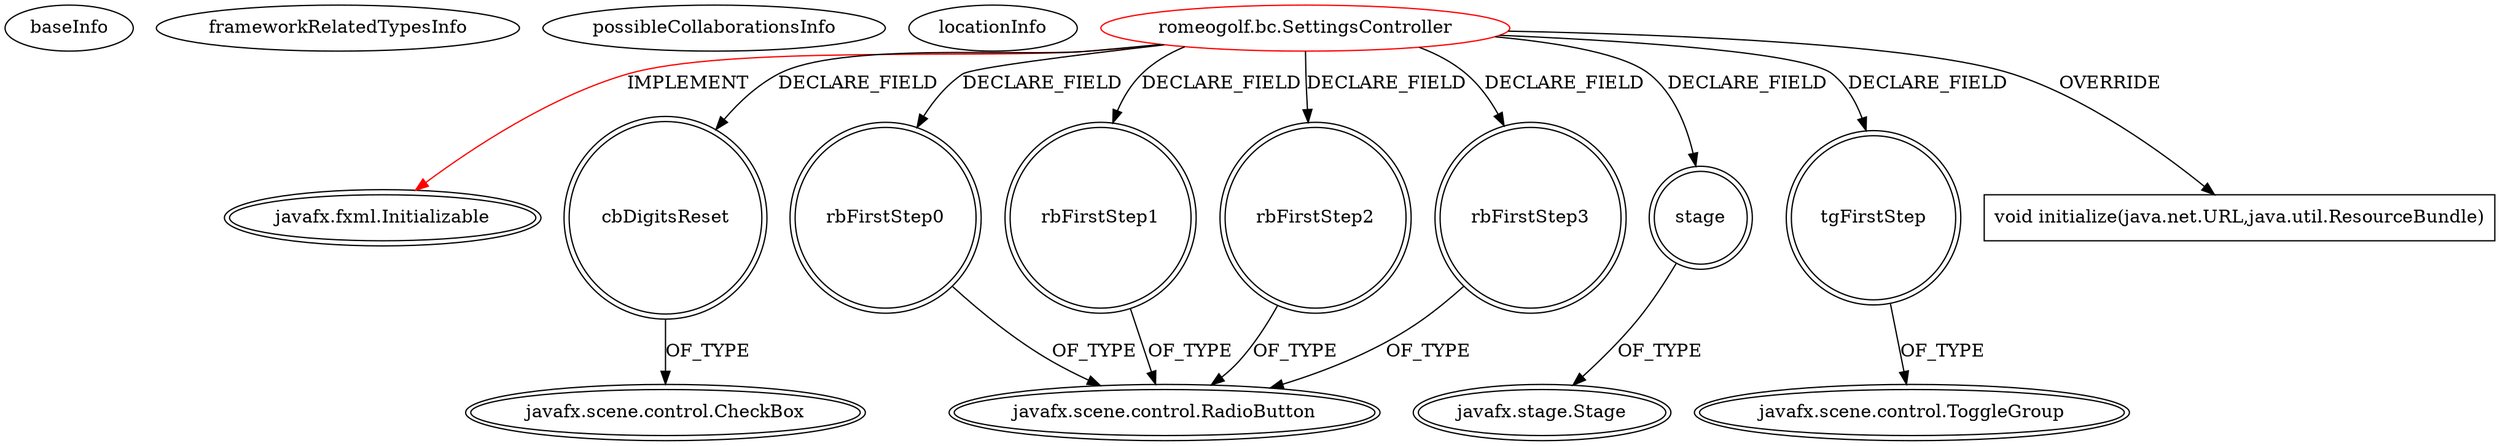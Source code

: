 digraph {
baseInfo[graphId=1149,category="extension_graph",isAnonymous=false,possibleRelation=false]
frameworkRelatedTypesInfo[0="javafx.fxml.Initializable"]
possibleCollaborationsInfo[]
locationInfo[projectName="RomeoGolf-BC",filePath="/RomeoGolf-BC/BC-master/src/romeogolf/bc/SettingsController.java",contextSignature="SettingsController",graphId="1149"]
0[label="romeogolf.bc.SettingsController",vertexType="ROOT_CLIENT_CLASS_DECLARATION",isFrameworkType=false,color=red]
1[label="javafx.fxml.Initializable",vertexType="FRAMEWORK_INTERFACE_TYPE",isFrameworkType=true,peripheries=2]
2[label="cbDigitsReset",vertexType="FIELD_DECLARATION",isFrameworkType=true,peripheries=2,shape=circle]
3[label="javafx.scene.control.CheckBox",vertexType="FRAMEWORK_CLASS_TYPE",isFrameworkType=true,peripheries=2]
4[label="rbFirstStep0",vertexType="FIELD_DECLARATION",isFrameworkType=true,peripheries=2,shape=circle]
5[label="javafx.scene.control.RadioButton",vertexType="FRAMEWORK_CLASS_TYPE",isFrameworkType=true,peripheries=2]
6[label="rbFirstStep1",vertexType="FIELD_DECLARATION",isFrameworkType=true,peripheries=2,shape=circle]
8[label="rbFirstStep2",vertexType="FIELD_DECLARATION",isFrameworkType=true,peripheries=2,shape=circle]
10[label="rbFirstStep3",vertexType="FIELD_DECLARATION",isFrameworkType=true,peripheries=2,shape=circle]
12[label="stage",vertexType="FIELD_DECLARATION",isFrameworkType=true,peripheries=2,shape=circle]
13[label="javafx.stage.Stage",vertexType="FRAMEWORK_CLASS_TYPE",isFrameworkType=true,peripheries=2]
14[label="tgFirstStep",vertexType="FIELD_DECLARATION",isFrameworkType=true,peripheries=2,shape=circle]
15[label="javafx.scene.control.ToggleGroup",vertexType="FRAMEWORK_CLASS_TYPE",isFrameworkType=true,peripheries=2]
16[label="void initialize(java.net.URL,java.util.ResourceBundle)",vertexType="OVERRIDING_METHOD_DECLARATION",isFrameworkType=false,shape=box]
0->1[label="IMPLEMENT",color=red]
0->2[label="DECLARE_FIELD"]
2->3[label="OF_TYPE"]
0->4[label="DECLARE_FIELD"]
4->5[label="OF_TYPE"]
0->6[label="DECLARE_FIELD"]
6->5[label="OF_TYPE"]
0->8[label="DECLARE_FIELD"]
8->5[label="OF_TYPE"]
0->10[label="DECLARE_FIELD"]
10->5[label="OF_TYPE"]
0->12[label="DECLARE_FIELD"]
12->13[label="OF_TYPE"]
0->14[label="DECLARE_FIELD"]
14->15[label="OF_TYPE"]
0->16[label="OVERRIDE"]
}
